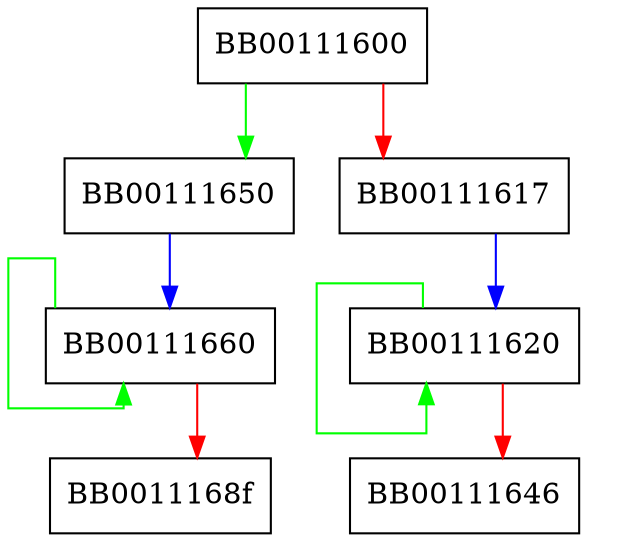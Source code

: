 digraph FUN_00111600 {
  node [shape="box"];
  graph [splines=ortho];
  BB00111600 -> BB00111650 [color="green"];
  BB00111600 -> BB00111617 [color="red"];
  BB00111617 -> BB00111620 [color="blue"];
  BB00111620 -> BB00111620 [color="green"];
  BB00111620 -> BB00111646 [color="red"];
  BB00111650 -> BB00111660 [color="blue"];
  BB00111660 -> BB00111660 [color="green"];
  BB00111660 -> BB0011168f [color="red"];
}